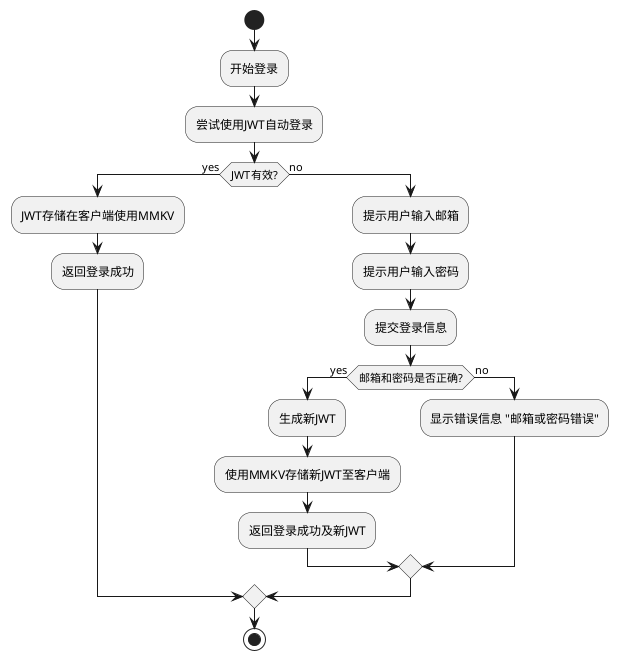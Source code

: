 @startuml
start
:开始登录;
:尝试使用JWT自动登录;
if (JWT有效?) then (yes)
  :JWT存储在客户端使用MMKV;
  :返回登录成功;
else (no)
  :提示用户输入邮箱;
  :提示用户输入密码;
  :提交登录信息;
  if (邮箱和密码是否正确?) then (yes)
    :生成新JWT;
    :使用MMKV存储新JWT至客户端;
    :返回登录成功及新JWT;
  else (no)
    :显示错误信息 "邮箱或密码错误";
  endif
endif
stop
@enduml